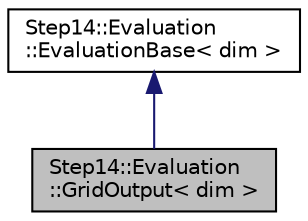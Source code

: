 digraph "Step14::Evaluation::GridOutput&lt; dim &gt;"
{
 // LATEX_PDF_SIZE
  edge [fontname="Helvetica",fontsize="10",labelfontname="Helvetica",labelfontsize="10"];
  node [fontname="Helvetica",fontsize="10",shape=record];
  Node1 [label="Step14::Evaluation\l::GridOutput\< dim \>",height=0.2,width=0.4,color="black", fillcolor="grey75", style="filled", fontcolor="black",tooltip=" "];
  Node2 -> Node1 [dir="back",color="midnightblue",fontsize="10",style="solid",fontname="Helvetica"];
  Node2 [label="Step14::Evaluation\l::EvaluationBase\< dim \>",height=0.2,width=0.4,color="black", fillcolor="white", style="filled",URL="$classStep14_1_1Evaluation_1_1EvaluationBase.html",tooltip=" "];
}
